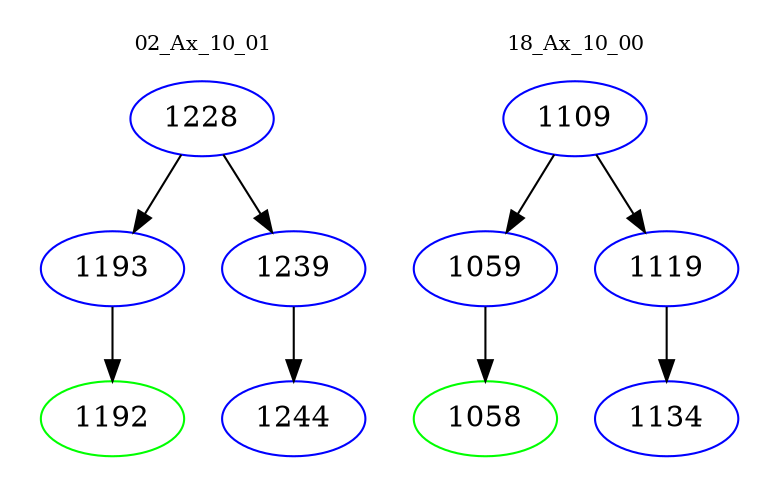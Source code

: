 digraph{
subgraph cluster_0 {
color = white
label = "02_Ax_10_01";
fontsize=10;
T0_1228 [label="1228", color="blue"]
T0_1228 -> T0_1193 [color="black"]
T0_1193 [label="1193", color="blue"]
T0_1193 -> T0_1192 [color="black"]
T0_1192 [label="1192", color="green"]
T0_1228 -> T0_1239 [color="black"]
T0_1239 [label="1239", color="blue"]
T0_1239 -> T0_1244 [color="black"]
T0_1244 [label="1244", color="blue"]
}
subgraph cluster_1 {
color = white
label = "18_Ax_10_00";
fontsize=10;
T1_1109 [label="1109", color="blue"]
T1_1109 -> T1_1059 [color="black"]
T1_1059 [label="1059", color="blue"]
T1_1059 -> T1_1058 [color="black"]
T1_1058 [label="1058", color="green"]
T1_1109 -> T1_1119 [color="black"]
T1_1119 [label="1119", color="blue"]
T1_1119 -> T1_1134 [color="black"]
T1_1134 [label="1134", color="blue"]
}
}
